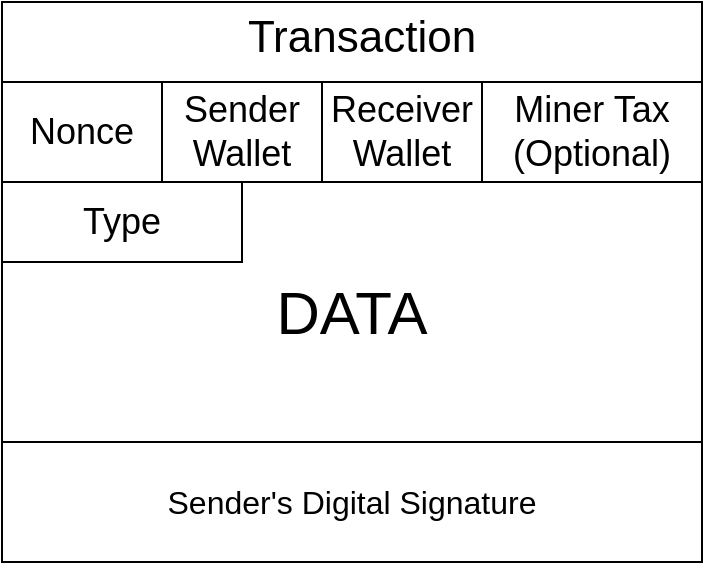 <mxfile>
    <diagram id="r8jrAEpcWnGwujQfcr-e" name="Page-1">
        <mxGraphModel dx="690" dy="245" grid="1" gridSize="10" guides="1" tooltips="1" connect="1" arrows="1" fold="1" page="1" pageScale="1" pageWidth="850" pageHeight="1100" math="0" shadow="0">
            <root>
                <mxCell id="0"/>
                <mxCell id="1" parent="0"/>
                <mxCell id="-0z9shVKl5nUomZbdwEb-21" value="" style="rounded=0;whiteSpace=wrap;html=1;" parent="1" vertex="1">
                    <mxGeometry x="310" y="180" width="350" height="280" as="geometry"/>
                </mxCell>
                <mxCell id="-0z9shVKl5nUomZbdwEb-18" value="&lt;span&gt;&lt;font style=&quot;font-size: 16px&quot;&gt;Sender's Digital Signature&lt;/font&gt;&lt;/span&gt;" style="rounded=0;whiteSpace=wrap;html=1;" parent="1" vertex="1">
                    <mxGeometry x="310" y="400" width="350" height="60" as="geometry"/>
                </mxCell>
                <mxCell id="-0z9shVKl5nUomZbdwEb-19" value="&lt;font style=&quot;font-size: 30px&quot;&gt;DATA&lt;/font&gt;" style="rounded=0;whiteSpace=wrap;html=1;" parent="1" vertex="1">
                    <mxGeometry x="310" y="270" width="350" height="130" as="geometry"/>
                </mxCell>
                <mxCell id="-0z9shVKl5nUomZbdwEb-22" value="&lt;font style=&quot;font-size: 22px;&quot;&gt;Transaction&lt;/font&gt;" style="text;html=1;strokeColor=none;fillColor=none;align=center;verticalAlign=middle;whiteSpace=wrap;rounded=0;fontSize=22;" parent="1" vertex="1">
                    <mxGeometry x="415" y="183" width="150" height="30" as="geometry"/>
                </mxCell>
                <mxCell id="8-Gma42HzHuSdxEGjb_5-3" value="Nonce" style="rounded=0;whiteSpace=wrap;html=1;fontSize=18;" parent="1" vertex="1">
                    <mxGeometry x="310" y="220" width="80" height="50" as="geometry"/>
                </mxCell>
                <mxCell id="8-Gma42HzHuSdxEGjb_5-4" value="Sender&lt;br style=&quot;font-size: 18px;&quot;&gt;Wallet" style="rounded=0;whiteSpace=wrap;html=1;fontSize=18;" parent="1" vertex="1">
                    <mxGeometry x="390" y="220" width="80" height="50" as="geometry"/>
                </mxCell>
                <mxCell id="8-Gma42HzHuSdxEGjb_5-5" value="Receiver&lt;br style=&quot;font-size: 18px;&quot;&gt;Wallet" style="rounded=0;whiteSpace=wrap;html=1;fontSize=18;" parent="1" vertex="1">
                    <mxGeometry x="470" y="220" width="80" height="50" as="geometry"/>
                </mxCell>
                <mxCell id="2" value="Type" style="rounded=0;whiteSpace=wrap;html=1;fontSize=18;" parent="1" vertex="1">
                    <mxGeometry x="310" y="270" width="120" height="40" as="geometry"/>
                </mxCell>
                <mxCell id="4" value="Miner Tax (Optional)" style="rounded=0;whiteSpace=wrap;html=1;fontSize=18;" vertex="1" parent="1">
                    <mxGeometry x="550" y="220" width="110" height="50" as="geometry"/>
                </mxCell>
            </root>
        </mxGraphModel>
    </diagram>
</mxfile>
